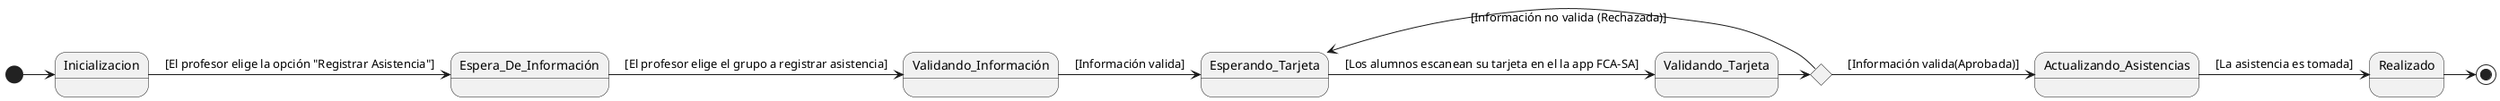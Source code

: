 @startuml Diagrama de Estados

state c1 <<choice>>

[*] -> Inicializacion

Inicializacion -> Espera_De_Información : [El profesor elige la opción "Registrar Asistencia"] 


Espera_De_Información -> Validando_Información : [El profesor elige el grupo a registrar asistencia] 

Validando_Información -> Esperando_Tarjeta : [Información valida] 

Esperando_Tarjeta -> Validando_Tarjeta : [Los alumnos escanean su tarjeta en el la app FCA-SA] 

Validando_Tarjeta -> c1 

c1 -> Esperando_Tarjeta : [Información no valida (Rechazada)]

c1 -> Actualizando_Asistencias : [Información valida(Aprobada)] 

Actualizando_Asistencias -> Realizado : [La asistencia es tomada] 

Realizado -> [*] 

@enduml